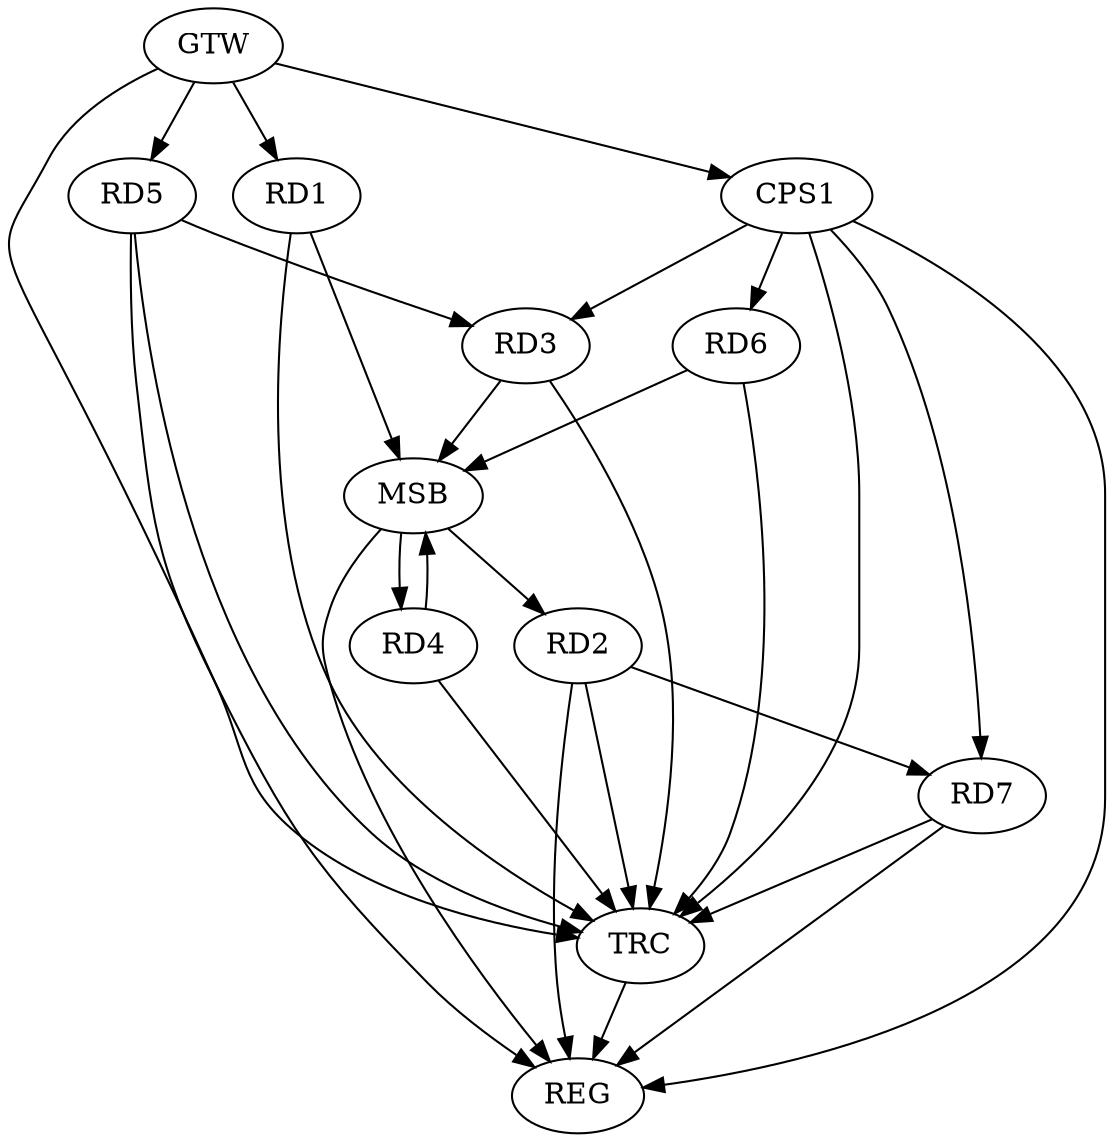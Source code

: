 strict digraph G {
  RD1 [ label="RD1" ];
  RD2 [ label="RD2" ];
  RD3 [ label="RD3" ];
  RD4 [ label="RD4" ];
  RD5 [ label="RD5" ];
  RD6 [ label="RD6" ];
  RD7 [ label="RD7" ];
  CPS1 [ label="CPS1" ];
  GTW [ label="GTW" ];
  REG [ label="REG" ];
  MSB [ label="MSB" ];
  TRC [ label="TRC" ];
  RD2 -> RD7;
  RD5 -> RD3;
  CPS1 -> RD3;
  CPS1 -> RD6;
  CPS1 -> RD7;
  GTW -> RD1;
  GTW -> RD5;
  GTW -> CPS1;
  RD2 -> REG;
  RD5 -> REG;
  RD7 -> REG;
  CPS1 -> REG;
  RD1 -> MSB;
  MSB -> RD2;
  MSB -> RD4;
  MSB -> REG;
  RD3 -> MSB;
  RD4 -> MSB;
  RD6 -> MSB;
  RD1 -> TRC;
  RD2 -> TRC;
  RD3 -> TRC;
  RD4 -> TRC;
  RD5 -> TRC;
  RD6 -> TRC;
  RD7 -> TRC;
  CPS1 -> TRC;
  GTW -> TRC;
  TRC -> REG;
}
